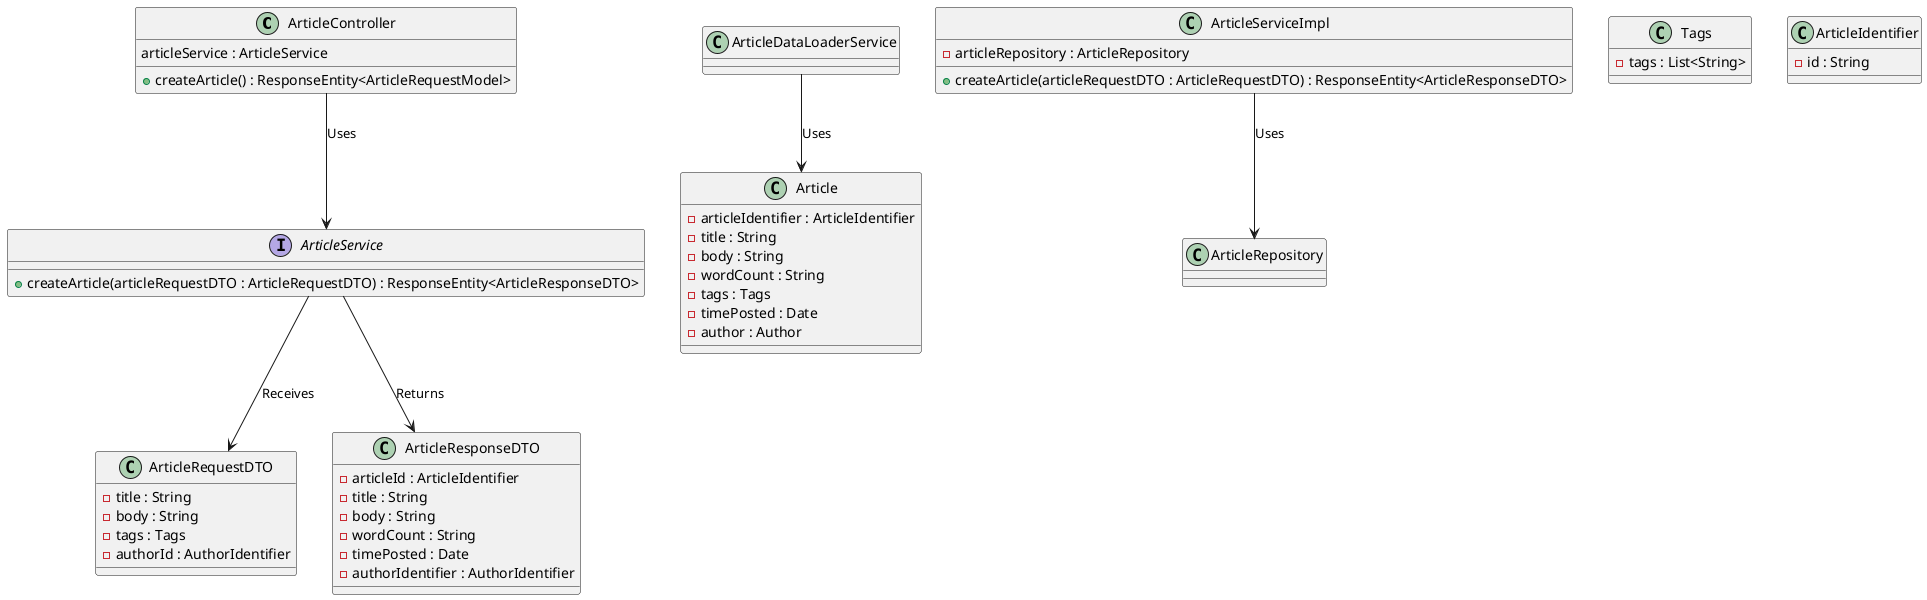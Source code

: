 @startuml

class ArticleController {
    articleService : ArticleService
    + createArticle() : ResponseEntity<ArticleRequestModel>
}

class Article {
    - articleIdentifier : ArticleIdentifier
    - title : String
    - body : String
    - wordCount : String
    - tags : Tags
    - timePosted : Date
    - author : Author
}

class ArticleServiceImpl {
    - articleRepository : ArticleRepository
    + createArticle(articleRequestDTO : ArticleRequestDTO) : ResponseEntity<ArticleResponseDTO>
}

interface ArticleService {
    + createArticle(articleRequestDTO : ArticleRequestDTO) : ResponseEntity<ArticleResponseDTO>
}


class ArticleRequestDTO {
    - title : String
    - body : String
    - tags : Tags
    - authorId : AuthorIdentifier
}

class ArticleDataLoaderService{
}

class ArticleResponseDTO {
    - articleId : ArticleIdentifier
    - title : String
    - body : String
    - wordCount : String
    - timePosted : Date
    - authorIdentifier : AuthorIdentifier
}

class Tags {
    - tags : List<String>
}

class ArticleIdentifier {
    - id : String
}

ArticleController --> ArticleService : Uses
ArticleServiceImpl --> ArticleRepository : Uses
ArticleService --> ArticleRequestDTO : Receives
ArticleService --> ArticleResponseDTO : Returns
ArticleDataLoaderService --> Article : Uses


@enduml
